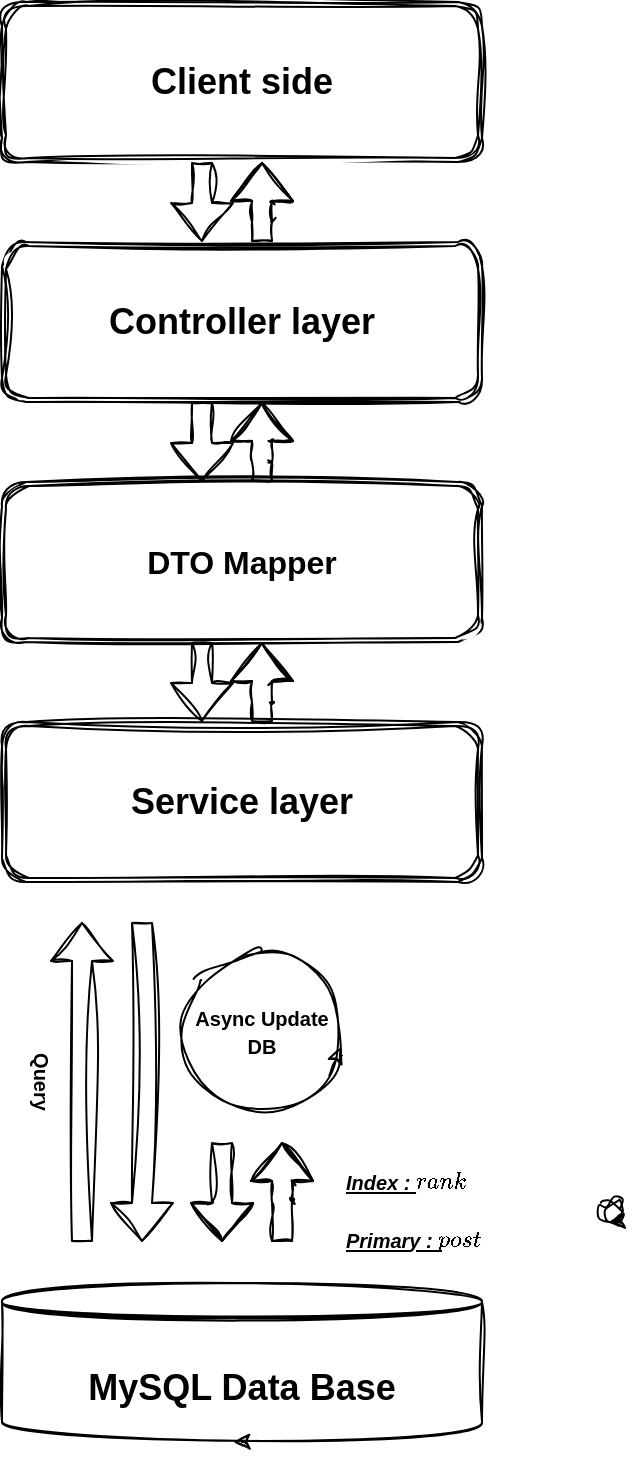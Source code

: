 <mxfile>
    <diagram id="mJ_q7Y9oJvcohYJoo6n6" name="Page-1">
        <mxGraphModel dx="876" dy="829" grid="1" gridSize="10" guides="1" tooltips="1" connect="1" arrows="1" fold="1" page="1" pageScale="1" pageWidth="827" pageHeight="1169" math="0" shadow="0">
            <root>
                <mxCell id="0"/>
                <mxCell id="1" parent="0"/>
                <mxCell id="4" value="&lt;b&gt;&lt;font style=&quot;font-size: 18px;&quot;&gt;Service layer&lt;/font&gt;&lt;/b&gt;" style="shape=ext;double=1;rounded=1;whiteSpace=wrap;html=1;sketch=1;curveFitting=1;jiggle=2;" vertex="1" parent="1">
                    <mxGeometry x="250" y="500" width="240" height="80" as="geometry"/>
                </mxCell>
                <mxCell id="7" value="&lt;font size=&quot;3&quot;&gt;&lt;b&gt;DTO Mapper&lt;/b&gt;&lt;/font&gt;" style="shape=ext;double=1;rounded=1;whiteSpace=wrap;html=1;sketch=1;curveFitting=1;jiggle=2;" vertex="1" parent="1">
                    <mxGeometry x="250" y="380" width="240" height="80" as="geometry"/>
                </mxCell>
                <mxCell id="8" value="&lt;b&gt;&lt;font style=&quot;font-size: 18px;&quot;&gt;Controller layer&lt;/font&gt;&lt;/b&gt;" style="shape=ext;double=1;rounded=1;whiteSpace=wrap;html=1;sketch=1;curveFitting=1;jiggle=2;" vertex="1" parent="1">
                    <mxGeometry x="250" y="260" width="240" height="80" as="geometry"/>
                </mxCell>
                <mxCell id="9" value="&lt;b style=&quot;&quot;&gt;&lt;font style=&quot;font-size: 18px;&quot;&gt;Client side&lt;/font&gt;&lt;/b&gt;" style="shape=ext;double=1;rounded=1;whiteSpace=wrap;html=1;sketch=1;curveFitting=1;jiggle=2;" vertex="1" parent="1">
                    <mxGeometry x="250" y="140" width="240" height="80" as="geometry"/>
                </mxCell>
                <mxCell id="13" value="" style="shape=flexArrow;endArrow=classic;html=1;sketch=1;curveFitting=1;jiggle=2;rounded=1;" edge="1" parent="1">
                    <mxGeometry width="50" height="50" relative="1" as="geometry">
                        <mxPoint x="290" y="760" as="sourcePoint"/>
                        <mxPoint x="290" y="600" as="targetPoint"/>
                        <Array as="points"/>
                    </mxGeometry>
                </mxCell>
                <mxCell id="14" value="" style="shape=flexArrow;endArrow=classic;html=1;sketch=1;curveFitting=1;jiggle=2;rounded=1;" edge="1" parent="1">
                    <mxGeometry width="50" height="50" relative="1" as="geometry">
                        <mxPoint x="390" y="760" as="sourcePoint"/>
                        <mxPoint x="390" y="710" as="targetPoint"/>
                        <Array as="points">
                            <mxPoint x="390" y="740"/>
                            <mxPoint x="390" y="730"/>
                        </Array>
                    </mxGeometry>
                </mxCell>
                <mxCell id="16" value="" style="shape=flexArrow;endArrow=classic;html=1;sketch=1;curveFitting=1;jiggle=2;rounded=1;" edge="1" parent="1">
                    <mxGeometry width="50" height="50" relative="1" as="geometry">
                        <mxPoint x="360" y="710" as="sourcePoint"/>
                        <mxPoint x="360" y="760" as="targetPoint"/>
                        <Array as="points">
                            <mxPoint x="360" y="710"/>
                            <mxPoint x="360.0" y="740"/>
                        </Array>
                    </mxGeometry>
                </mxCell>
                <mxCell id="17" value="" style="shape=flexArrow;endArrow=classic;html=1;sketch=1;curveFitting=1;jiggle=2;rounded=1;" edge="1" parent="1">
                    <mxGeometry width="50" height="50" relative="1" as="geometry">
                        <mxPoint x="320" y="600" as="sourcePoint"/>
                        <mxPoint x="320" y="760" as="targetPoint"/>
                        <Array as="points"/>
                    </mxGeometry>
                </mxCell>
                <mxCell id="18" value="&lt;b&gt;&lt;font style=&quot;font-size: 18px;&quot;&gt;MySQL Data Base&lt;/font&gt;&lt;/b&gt;" style="shape=datastore;whiteSpace=wrap;html=1;sketch=1;curveFitting=1;jiggle=2;rounded=1;" vertex="1" parent="1">
                    <mxGeometry x="250" y="780" width="240" height="80" as="geometry"/>
                </mxCell>
                <mxCell id="23" value="&lt;font style=&quot;font-size: 10px;&quot;&gt;&lt;b&gt;Async Update&lt;br&gt;DB&lt;br&gt;&lt;/b&gt;&lt;/font&gt;" style="ellipse;whiteSpace=wrap;html=1;aspect=fixed;fontSize=11;sketch=1;curveFitting=1;jiggle=2;rounded=1;" vertex="1" parent="1">
                    <mxGeometry x="340" y="615" width="80" height="80" as="geometry"/>
                </mxCell>
                <mxCell id="25" value="" style="endArrow=classic;html=1;fontSize=11;exitX=0.921;exitY=0.771;exitDx=0;exitDy=0;exitPerimeter=0;entryX=0.997;entryY=0.593;entryDx=0;entryDy=0;entryPerimeter=0;sketch=1;curveFitting=1;jiggle=2;rounded=1;" edge="1" parent="1" source="23" target="23">
                    <mxGeometry width="50" height="50" relative="1" as="geometry">
                        <mxPoint x="450" y="675" as="sourcePoint"/>
                        <mxPoint x="460" y="665" as="targetPoint"/>
                    </mxGeometry>
                </mxCell>
                <mxCell id="26" style="edgeStyle=none;html=1;exitX=0.5;exitY=1;exitDx=0;exitDy=0;entryX=0.482;entryY=1.002;entryDx=0;entryDy=0;entryPerimeter=0;fontSize=10;sketch=1;curveFitting=1;jiggle=2;rounded=1;" edge="1" parent="1" source="18" target="18">
                    <mxGeometry relative="1" as="geometry"/>
                </mxCell>
                <mxCell id="27" value="&lt;b&gt;Query&lt;/b&gt;" style="text;html=1;strokeColor=none;fillColor=none;align=center;verticalAlign=middle;whiteSpace=wrap;rounded=1;fontSize=10;rotation=90;sketch=1;curveFitting=1;jiggle=2;" vertex="1" parent="1">
                    <mxGeometry x="240" y="665" width="60" height="30" as="geometry"/>
                </mxCell>
                <mxCell id="28" value="&lt;font style=&quot;font-size: 10px;&quot;&gt;&lt;b&gt;&lt;br&gt;&lt;/b&gt;&lt;/font&gt;" style="ellipse;whiteSpace=wrap;html=1;aspect=fixed;fontSize=11;sketch=1;curveFitting=1;jiggle=2;rounded=1;" vertex="1" parent="1">
                    <mxGeometry x="550" y="740" width="10" height="10" as="geometry"/>
                </mxCell>
                <mxCell id="29" value="" style="endArrow=classic;html=1;fontSize=11;exitX=0.593;exitY=0.987;exitDx=0;exitDy=0;exitPerimeter=0;entryX=0.312;entryY=1.009;entryDx=0;entryDy=0;entryPerimeter=0;sketch=1;curveFitting=1;jiggle=2;rounded=1;" edge="1" source="28" parent="1" target="28">
                    <mxGeometry width="50" height="50" relative="1" as="geometry">
                        <mxPoint x="320" y="820" as="sourcePoint"/>
                        <mxPoint x="330" y="810" as="targetPoint"/>
                    </mxGeometry>
                </mxCell>
                <mxCell id="30" value="&lt;font style=&quot;font-size: 10px;&quot;&gt;&lt;i&gt;&lt;u&gt;Index : `rank`&lt;br&gt;&lt;/u&gt;&lt;/i&gt;&lt;u&gt;&lt;i&gt;Primary : `post_id`&lt;/i&gt;&lt;/u&gt;&lt;/font&gt;" style="text;strokeColor=none;fillColor=none;html=1;fontSize=24;fontStyle=1;verticalAlign=middle;align=left;sketch=1;curveFitting=1;jiggle=2;rounded=1;" vertex="1" parent="1">
                    <mxGeometry x="420" y="720" width="100" height="40" as="geometry"/>
                </mxCell>
                <mxCell id="31" value="" style="shape=flexArrow;endArrow=classic;html=1;sketch=1;curveFitting=1;jiggle=2;rounded=1;" edge="1" parent="1">
                    <mxGeometry width="50" height="50" relative="1" as="geometry">
                        <mxPoint x="380" y="500" as="sourcePoint"/>
                        <mxPoint x="380.0" y="460" as="targetPoint"/>
                        <Array as="points">
                            <mxPoint x="380.0" y="490"/>
                            <mxPoint x="380.0" y="480"/>
                        </Array>
                    </mxGeometry>
                </mxCell>
                <mxCell id="37" value="" style="shape=flexArrow;endArrow=classic;html=1;fontSize=10;sketch=1;curveFitting=1;jiggle=2;rounded=1;" edge="1" parent="1">
                    <mxGeometry width="50" height="50" relative="1" as="geometry">
                        <mxPoint x="350" y="460" as="sourcePoint"/>
                        <mxPoint x="350" y="500" as="targetPoint"/>
                    </mxGeometry>
                </mxCell>
                <mxCell id="39" value="" style="shape=flexArrow;endArrow=classic;html=1;sketch=1;curveFitting=1;jiggle=2;rounded=1;" edge="1" parent="1">
                    <mxGeometry width="50" height="50" relative="1" as="geometry">
                        <mxPoint x="380" y="380" as="sourcePoint"/>
                        <mxPoint x="380.0" y="340" as="targetPoint"/>
                        <Array as="points">
                            <mxPoint x="380.0" y="370"/>
                            <mxPoint x="380.0" y="360"/>
                        </Array>
                    </mxGeometry>
                </mxCell>
                <mxCell id="40" value="" style="shape=flexArrow;endArrow=classic;html=1;fontSize=10;sketch=1;curveFitting=1;jiggle=2;rounded=1;" edge="1" parent="1">
                    <mxGeometry width="50" height="50" relative="1" as="geometry">
                        <mxPoint x="350" y="340" as="sourcePoint"/>
                        <mxPoint x="350" y="380" as="targetPoint"/>
                    </mxGeometry>
                </mxCell>
                <mxCell id="41" value="" style="shape=flexArrow;endArrow=classic;html=1;fontSize=10;sketch=1;curveFitting=1;jiggle=2;rounded=1;" edge="1" parent="1">
                    <mxGeometry width="50" height="50" relative="1" as="geometry">
                        <mxPoint x="350" y="220" as="sourcePoint"/>
                        <mxPoint x="350" y="260" as="targetPoint"/>
                    </mxGeometry>
                </mxCell>
                <mxCell id="42" value="" style="shape=flexArrow;endArrow=classic;html=1;sketch=1;curveFitting=1;jiggle=2;rounded=1;" edge="1" parent="1">
                    <mxGeometry width="50" height="50" relative="1" as="geometry">
                        <mxPoint x="380" y="260" as="sourcePoint"/>
                        <mxPoint x="380.0" y="220" as="targetPoint"/>
                        <Array as="points">
                            <mxPoint x="380.0" y="250"/>
                            <mxPoint x="380.0" y="240"/>
                        </Array>
                    </mxGeometry>
                </mxCell>
            </root>
        </mxGraphModel>
    </diagram>
</mxfile>